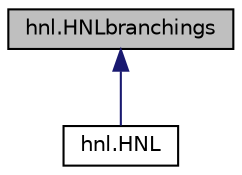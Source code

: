 digraph "hnl.HNLbranchings"
{
 // LATEX_PDF_SIZE
  edge [fontname="Helvetica",fontsize="10",labelfontname="Helvetica",labelfontsize="10"];
  node [fontname="Helvetica",fontsize="10",shape=record];
  Node1 [label="hnl.HNLbranchings",height=0.2,width=0.4,color="black", fillcolor="grey75", style="filled", fontcolor="black",tooltip=" "];
  Node1 -> Node2 [dir="back",color="midnightblue",fontsize="10",style="solid",fontname="Helvetica"];
  Node2 [label="hnl.HNL",height=0.2,width=0.4,color="black", fillcolor="white", style="filled",URL="$classhnl_1_1HNL.html",tooltip=" "];
}
